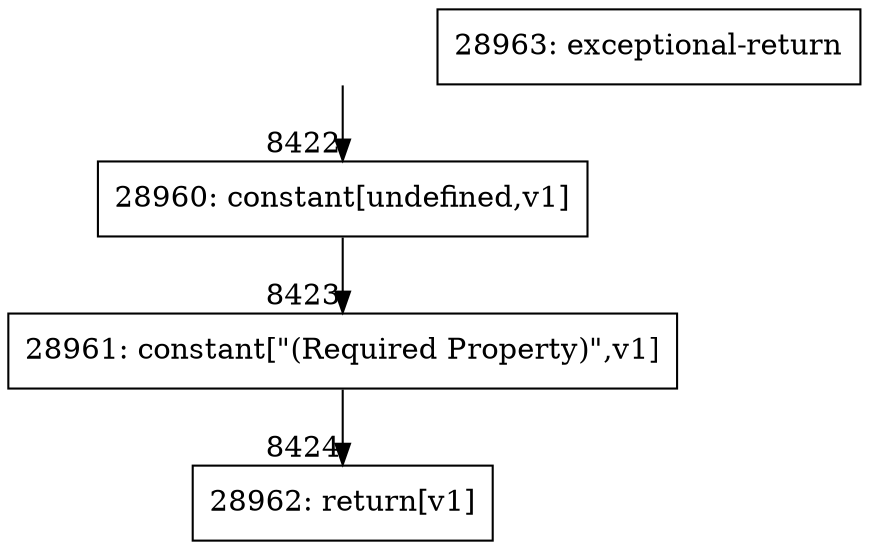 digraph {
rankdir="TD"
BB_entry702[shape=none,label=""];
BB_entry702 -> BB8422 [tailport=s, headport=n, headlabel="    8422"]
BB8422 [shape=record label="{28960: constant[undefined,v1]}" ] 
BB8422 -> BB8423 [tailport=s, headport=n, headlabel="      8423"]
BB8423 [shape=record label="{28961: constant[\"(Required Property)\",v1]}" ] 
BB8423 -> BB8424 [tailport=s, headport=n, headlabel="      8424"]
BB8424 [shape=record label="{28962: return[v1]}" ] 
BB8425 [shape=record label="{28963: exceptional-return}" ] 
//#$~ 15136
}
